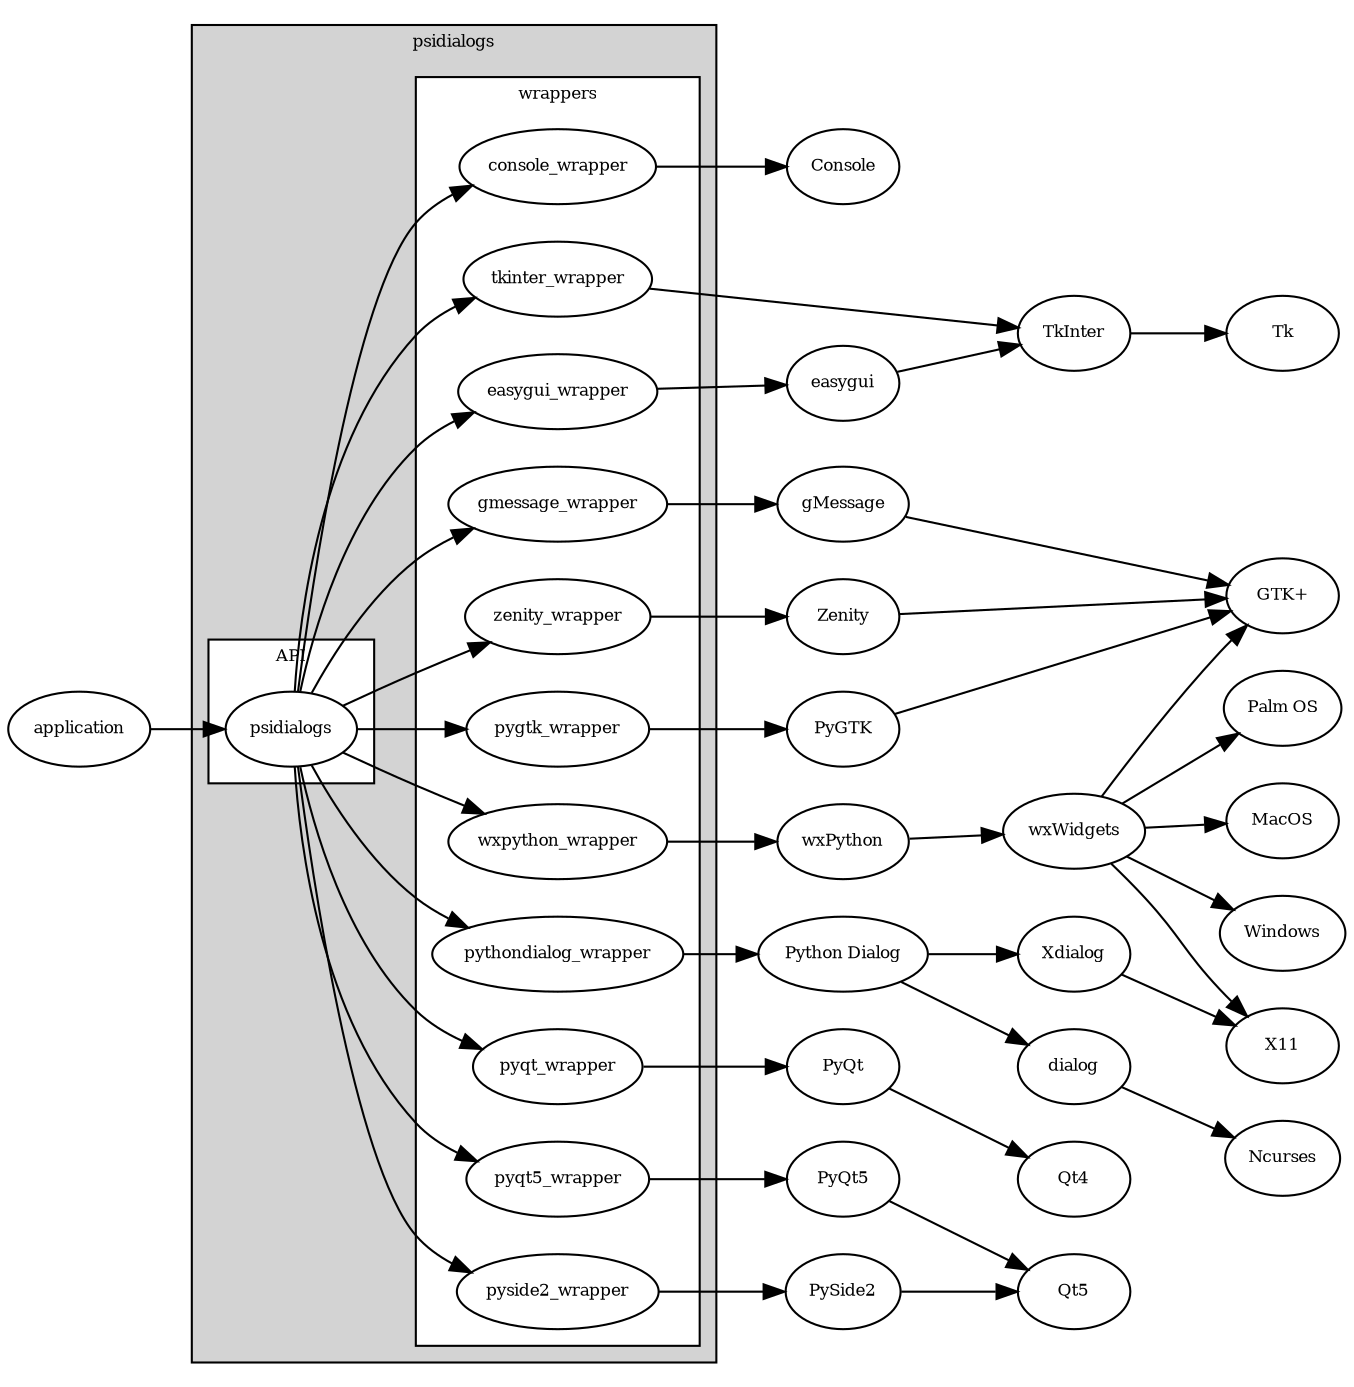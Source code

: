 digraph G {
rankdir=LR;
node [fontsize=8];
fontsize=8;

subgraph cluster_0 {
	label = "psidialogs";
	style=filled;
	fillcolor=lightgrey;
	subgraph cluster_1 {
		label = "API";
		style=filled;
		fillcolor=white;

		psidialogs;
	}
	subgraph cluster_2 {
		style=filled;
		fillcolor=white;
		label = "wrappers";

		psidialogs -> console_wrapper;
		psidialogs -> easygui_wrapper;
		psidialogs -> gmessage_wrapper;
		psidialogs -> pygtk_wrapper;
		psidialogs -> pyqt_wrapper;
		psidialogs -> pyqt5_wrapper;
		psidialogs -> pyside2_wrapper;
		psidialogs -> pythondialog_wrapper;
		psidialogs -> tkinter_wrapper;
		psidialogs -> wxpython_wrapper;
		psidialogs -> zenity_wrapper;
	}
}
console_wrapper -> Console;
easygui_wrapper -> easygui -> TkInter -> Tk;
gmessage_wrapper -> gMessage -> "GTK+";
pyqt_wrapper -> PyQt -> Qt4;
pyqt5_wrapper -> PyQt5 -> Qt5;
pyside2_wrapper -> PySide2 -> Qt5;
pythondialog_wrapper -> "Python Dialog" -> Xdialog -> X11;
"Python Dialog"  -> dialog -> Ncurses;
tkinter_wrapper -> TkInter;
zenity_wrapper -> Zenity -> "GTK+";

pygtk_wrapper -> PyGTK -> "GTK+";
wxpython_wrapper -> wxPython -> wxWidgets;
wxWidgets -> "GTK+";
wxWidgets -> MacOS;
wxWidgets -> Windows;
wxWidgets -> "Palm OS";
wxWidgets -> X11;

application -> psidialogs;
}
